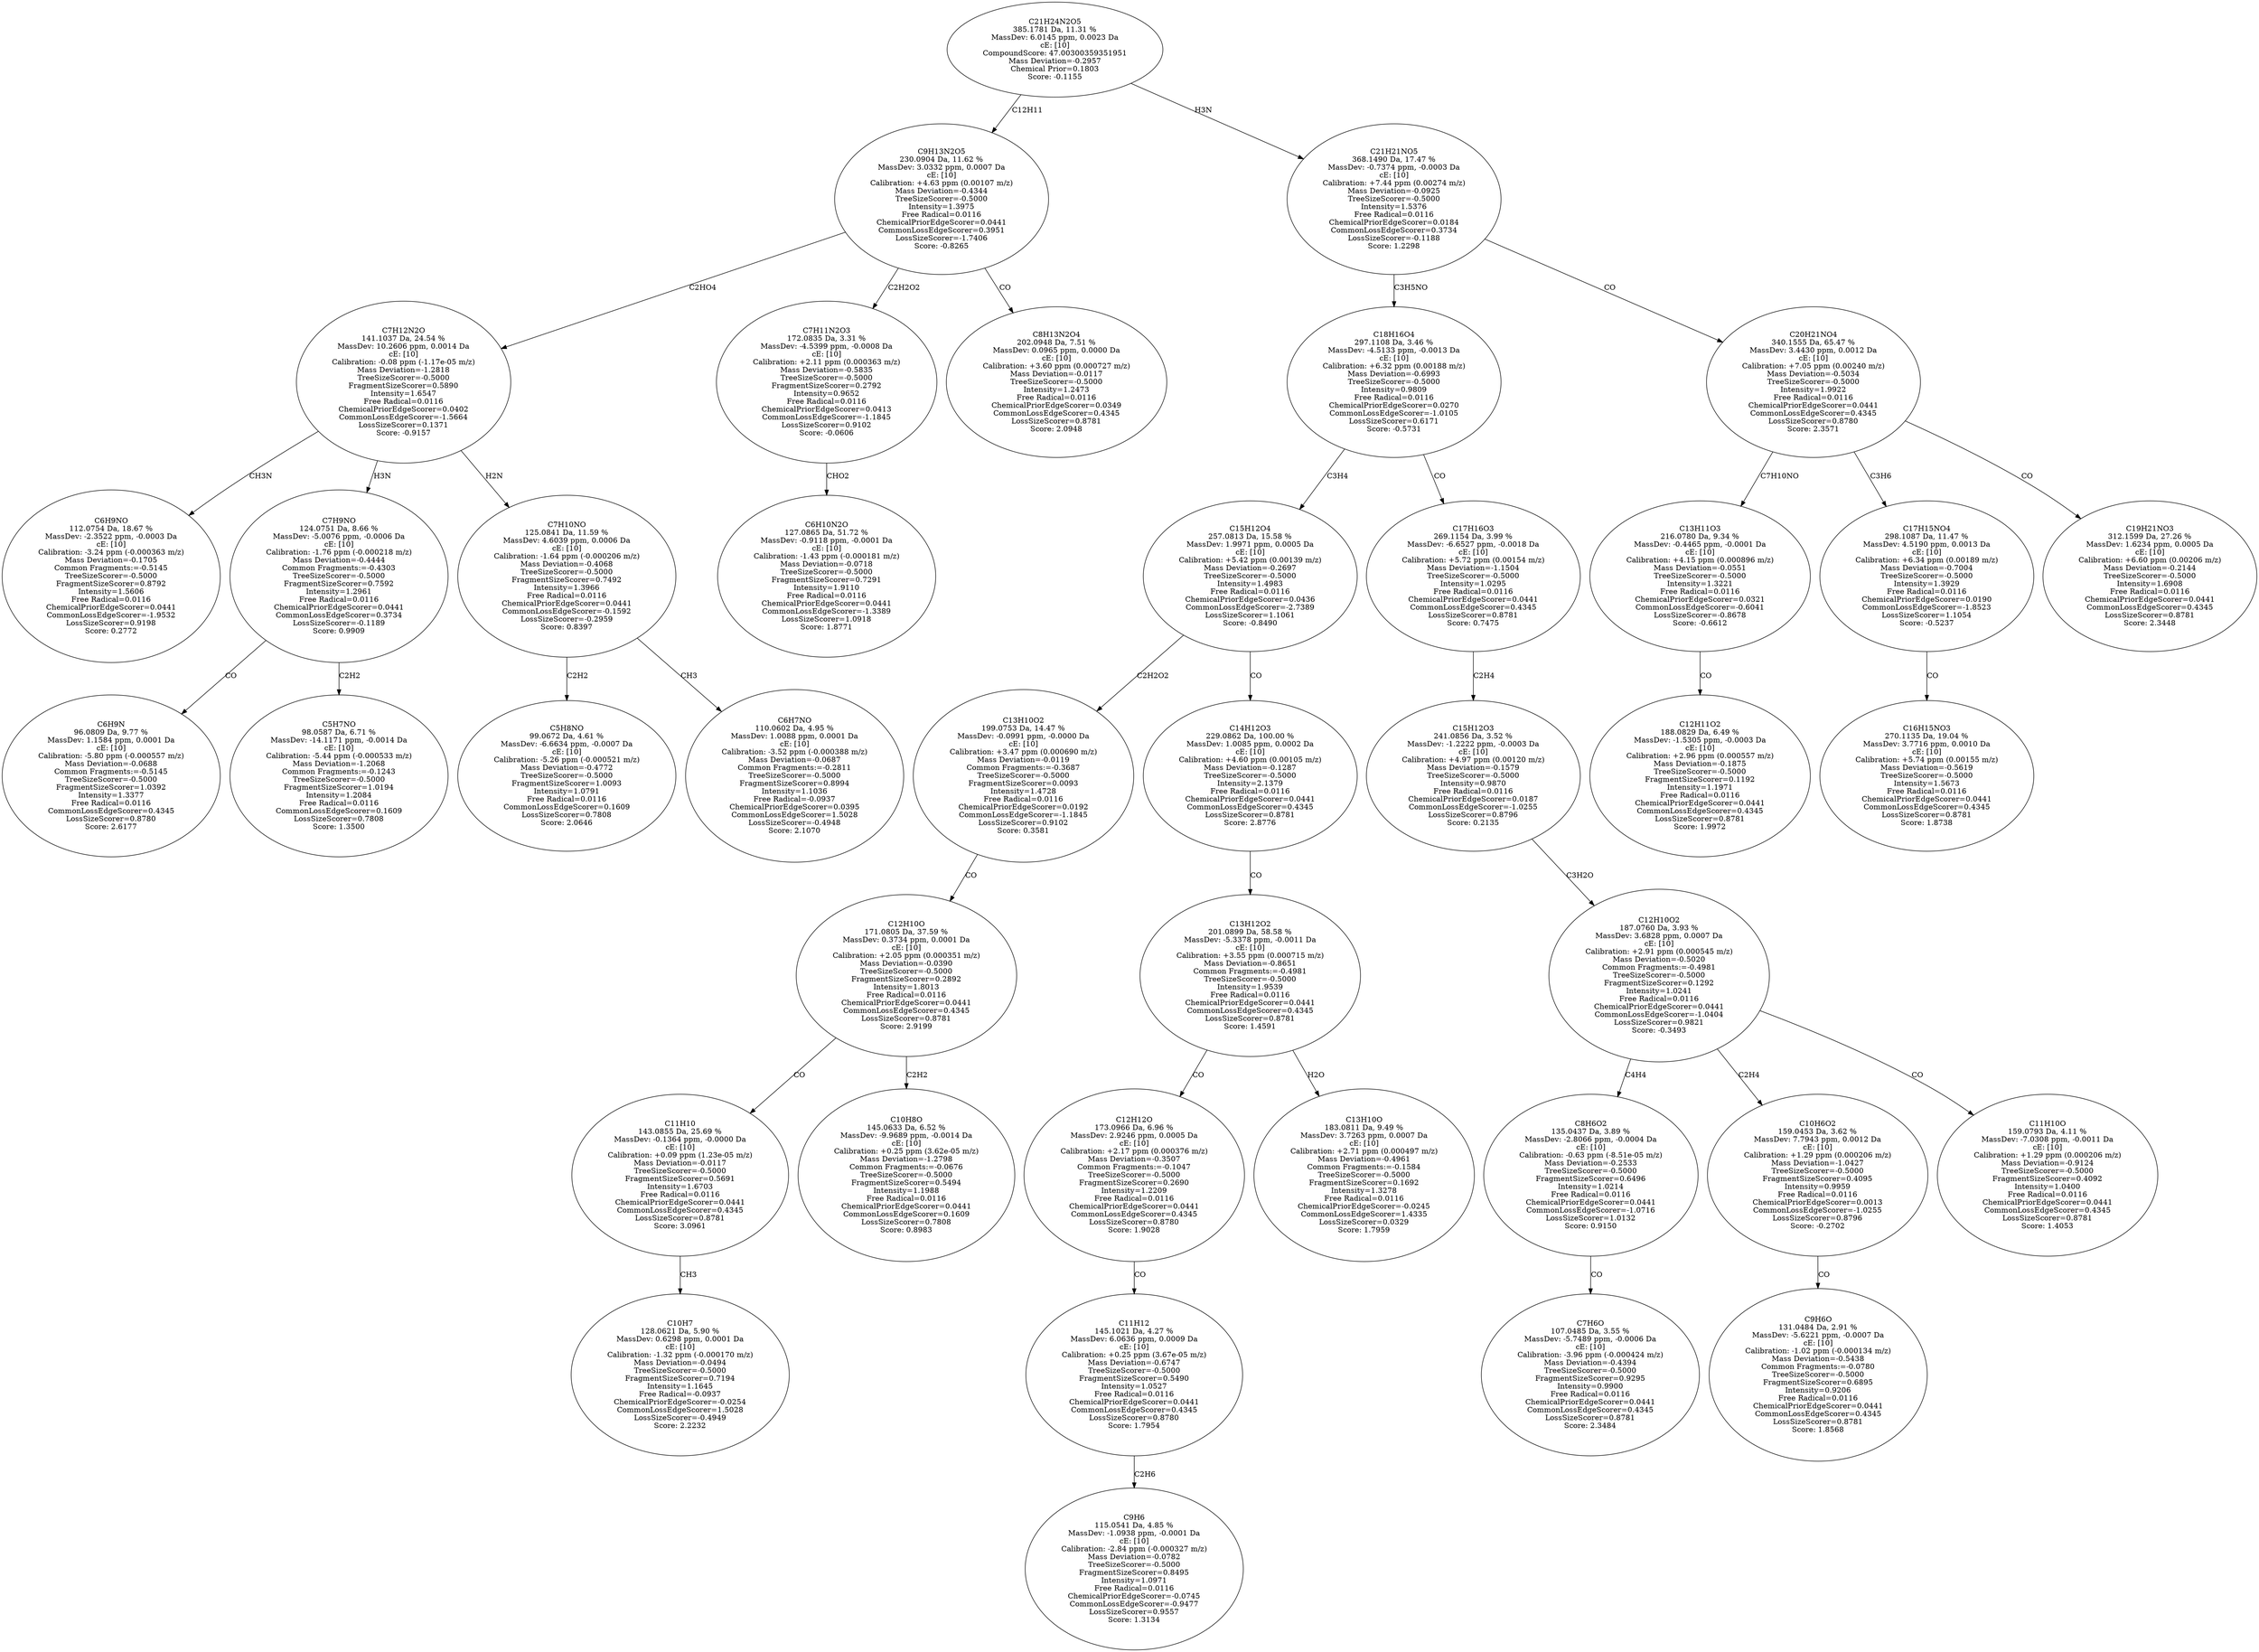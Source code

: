 strict digraph {
v1 [label="C6H9NO\n112.0754 Da, 18.67 %\nMassDev: -2.3522 ppm, -0.0003 Da\ncE: [10]\nCalibration: -3.24 ppm (-0.000363 m/z)\nMass Deviation=-0.1705\nCommon Fragments:=-0.5145\nTreeSizeScorer=-0.5000\nFragmentSizeScorer=0.8792\nIntensity=1.5606\nFree Radical=0.0116\nChemicalPriorEdgeScorer=0.0441\nCommonLossEdgeScorer=-1.9532\nLossSizeScorer=0.9198\nScore: 0.2772"];
v2 [label="C6H9N\n96.0809 Da, 9.77 %\nMassDev: 1.1584 ppm, 0.0001 Da\ncE: [10]\nCalibration: -5.80 ppm (-0.000557 m/z)\nMass Deviation=-0.0688\nCommon Fragments:=-0.5145\nTreeSizeScorer=-0.5000\nFragmentSizeScorer=1.0392\nIntensity=1.3377\nFree Radical=0.0116\nCommonLossEdgeScorer=0.4345\nLossSizeScorer=0.8780\nScore: 2.6177"];
v3 [label="C5H7NO\n98.0587 Da, 6.71 %\nMassDev: -14.1171 ppm, -0.0014 Da\ncE: [10]\nCalibration: -5.44 ppm (-0.000533 m/z)\nMass Deviation=-1.2068\nCommon Fragments:=-0.1243\nTreeSizeScorer=-0.5000\nFragmentSizeScorer=1.0194\nIntensity=1.2084\nFree Radical=0.0116\nCommonLossEdgeScorer=0.1609\nLossSizeScorer=0.7808\nScore: 1.3500"];
v4 [label="C7H9NO\n124.0751 Da, 8.66 %\nMassDev: -5.0076 ppm, -0.0006 Da\ncE: [10]\nCalibration: -1.76 ppm (-0.000218 m/z)\nMass Deviation=-0.4444\nCommon Fragments:=-0.4303\nTreeSizeScorer=-0.5000\nFragmentSizeScorer=0.7592\nIntensity=1.2961\nFree Radical=0.0116\nChemicalPriorEdgeScorer=0.0441\nCommonLossEdgeScorer=0.3734\nLossSizeScorer=-0.1189\nScore: 0.9909"];
v5 [label="C5H8NO\n99.0672 Da, 4.61 %\nMassDev: -6.6634 ppm, -0.0007 Da\ncE: [10]\nCalibration: -5.26 ppm (-0.000521 m/z)\nMass Deviation=-0.4772\nTreeSizeScorer=-0.5000\nFragmentSizeScorer=1.0093\nIntensity=1.0791\nFree Radical=0.0116\nCommonLossEdgeScorer=0.1609\nLossSizeScorer=0.7808\nScore: 2.0646"];
v6 [label="C6H7NO\n110.0602 Da, 4.95 %\nMassDev: 1.0088 ppm, 0.0001 Da\ncE: [10]\nCalibration: -3.52 ppm (-0.000388 m/z)\nMass Deviation=-0.0687\nCommon Fragments:=-0.2811\nTreeSizeScorer=-0.5000\nFragmentSizeScorer=0.8994\nIntensity=1.1036\nFree Radical=-0.0937\nChemicalPriorEdgeScorer=0.0395\nCommonLossEdgeScorer=1.5028\nLossSizeScorer=-0.4948\nScore: 2.1070"];
v7 [label="C7H10NO\n125.0841 Da, 11.59 %\nMassDev: 4.6039 ppm, 0.0006 Da\ncE: [10]\nCalibration: -1.64 ppm (-0.000206 m/z)\nMass Deviation=-0.4068\nTreeSizeScorer=-0.5000\nFragmentSizeScorer=0.7492\nIntensity=1.3966\nFree Radical=0.0116\nChemicalPriorEdgeScorer=0.0441\nCommonLossEdgeScorer=-0.1592\nLossSizeScorer=-0.2959\nScore: 0.8397"];
v8 [label="C7H12N2O\n141.1037 Da, 24.54 %\nMassDev: 10.2606 ppm, 0.0014 Da\ncE: [10]\nCalibration: -0.08 ppm (-1.17e-05 m/z)\nMass Deviation=-1.2818\nTreeSizeScorer=-0.5000\nFragmentSizeScorer=0.5890\nIntensity=1.6547\nFree Radical=0.0116\nChemicalPriorEdgeScorer=0.0402\nCommonLossEdgeScorer=-1.5664\nLossSizeScorer=0.1371\nScore: -0.9157"];
v9 [label="C6H10N2O\n127.0865 Da, 51.72 %\nMassDev: -0.9118 ppm, -0.0001 Da\ncE: [10]\nCalibration: -1.43 ppm (-0.000181 m/z)\nMass Deviation=-0.0718\nTreeSizeScorer=-0.5000\nFragmentSizeScorer=0.7291\nIntensity=1.9110\nFree Radical=0.0116\nChemicalPriorEdgeScorer=0.0441\nCommonLossEdgeScorer=-1.3389\nLossSizeScorer=1.0918\nScore: 1.8771"];
v10 [label="C7H11N2O3\n172.0835 Da, 3.31 %\nMassDev: -4.5399 ppm, -0.0008 Da\ncE: [10]\nCalibration: +2.11 ppm (0.000363 m/z)\nMass Deviation=-0.5835\nTreeSizeScorer=-0.5000\nFragmentSizeScorer=0.2792\nIntensity=0.9652\nFree Radical=0.0116\nChemicalPriorEdgeScorer=0.0413\nCommonLossEdgeScorer=-1.1845\nLossSizeScorer=0.9102\nScore: -0.0606"];
v11 [label="C8H13N2O4\n202.0948 Da, 7.51 %\nMassDev: 0.0965 ppm, 0.0000 Da\ncE: [10]\nCalibration: +3.60 ppm (0.000727 m/z)\nMass Deviation=-0.0117\nTreeSizeScorer=-0.5000\nIntensity=1.2473\nFree Radical=0.0116\nChemicalPriorEdgeScorer=0.0349\nCommonLossEdgeScorer=0.4345\nLossSizeScorer=0.8781\nScore: 2.0948"];
v12 [label="C9H13N2O5\n230.0904 Da, 11.62 %\nMassDev: 3.0332 ppm, 0.0007 Da\ncE: [10]\nCalibration: +4.63 ppm (0.00107 m/z)\nMass Deviation=-0.4344\nTreeSizeScorer=-0.5000\nIntensity=1.3975\nFree Radical=0.0116\nChemicalPriorEdgeScorer=0.0441\nCommonLossEdgeScorer=0.3951\nLossSizeScorer=-1.7406\nScore: -0.8265"];
v13 [label="C10H7\n128.0621 Da, 5.90 %\nMassDev: 0.6298 ppm, 0.0001 Da\ncE: [10]\nCalibration: -1.32 ppm (-0.000170 m/z)\nMass Deviation=-0.0494\nTreeSizeScorer=-0.5000\nFragmentSizeScorer=0.7194\nIntensity=1.1645\nFree Radical=-0.0937\nChemicalPriorEdgeScorer=-0.0254\nCommonLossEdgeScorer=1.5028\nLossSizeScorer=-0.4949\nScore: 2.2232"];
v14 [label="C11H10\n143.0855 Da, 25.69 %\nMassDev: -0.1364 ppm, -0.0000 Da\ncE: [10]\nCalibration: +0.09 ppm (1.23e-05 m/z)\nMass Deviation=-0.0117\nTreeSizeScorer=-0.5000\nFragmentSizeScorer=0.5691\nIntensity=1.6703\nFree Radical=0.0116\nChemicalPriorEdgeScorer=0.0441\nCommonLossEdgeScorer=0.4345\nLossSizeScorer=0.8781\nScore: 3.0961"];
v15 [label="C10H8O\n145.0633 Da, 6.52 %\nMassDev: -9.9689 ppm, -0.0014 Da\ncE: [10]\nCalibration: +0.25 ppm (3.62e-05 m/z)\nMass Deviation=-1.2798\nCommon Fragments:=-0.0676\nTreeSizeScorer=-0.5000\nFragmentSizeScorer=0.5494\nIntensity=1.1988\nFree Radical=0.0116\nChemicalPriorEdgeScorer=0.0441\nCommonLossEdgeScorer=0.1609\nLossSizeScorer=0.7808\nScore: 0.8983"];
v16 [label="C12H10O\n171.0805 Da, 37.59 %\nMassDev: 0.3734 ppm, 0.0001 Da\ncE: [10]\nCalibration: +2.05 ppm (0.000351 m/z)\nMass Deviation=-0.0390\nTreeSizeScorer=-0.5000\nFragmentSizeScorer=0.2892\nIntensity=1.8013\nFree Radical=0.0116\nChemicalPriorEdgeScorer=0.0441\nCommonLossEdgeScorer=0.4345\nLossSizeScorer=0.8781\nScore: 2.9199"];
v17 [label="C13H10O2\n199.0753 Da, 14.47 %\nMassDev: -0.0991 ppm, -0.0000 Da\ncE: [10]\nCalibration: +3.47 ppm (0.000690 m/z)\nMass Deviation=-0.0119\nCommon Fragments:=-0.3687\nTreeSizeScorer=-0.5000\nFragmentSizeScorer=0.0093\nIntensity=1.4728\nFree Radical=0.0116\nChemicalPriorEdgeScorer=0.0192\nCommonLossEdgeScorer=-1.1845\nLossSizeScorer=0.9102\nScore: 0.3581"];
v18 [label="C9H6\n115.0541 Da, 4.85 %\nMassDev: -1.0938 ppm, -0.0001 Da\ncE: [10]\nCalibration: -2.84 ppm (-0.000327 m/z)\nMass Deviation=-0.0782\nTreeSizeScorer=-0.5000\nFragmentSizeScorer=0.8495\nIntensity=1.0971\nFree Radical=0.0116\nChemicalPriorEdgeScorer=-0.0745\nCommonLossEdgeScorer=-0.9477\nLossSizeScorer=0.9557\nScore: 1.3134"];
v19 [label="C11H12\n145.1021 Da, 4.27 %\nMassDev: 6.0636 ppm, 0.0009 Da\ncE: [10]\nCalibration: +0.25 ppm (3.67e-05 m/z)\nMass Deviation=-0.6747\nTreeSizeScorer=-0.5000\nFragmentSizeScorer=0.5490\nIntensity=1.0527\nFree Radical=0.0116\nChemicalPriorEdgeScorer=0.0441\nCommonLossEdgeScorer=0.4345\nLossSizeScorer=0.8780\nScore: 1.7954"];
v20 [label="C12H12O\n173.0966 Da, 6.96 %\nMassDev: 2.9246 ppm, 0.0005 Da\ncE: [10]\nCalibration: +2.17 ppm (0.000376 m/z)\nMass Deviation=-0.3507\nCommon Fragments:=-0.1047\nTreeSizeScorer=-0.5000\nFragmentSizeScorer=0.2690\nIntensity=1.2209\nFree Radical=0.0116\nChemicalPriorEdgeScorer=0.0441\nCommonLossEdgeScorer=0.4345\nLossSizeScorer=0.8780\nScore: 1.9028"];
v21 [label="C13H10O\n183.0811 Da, 9.49 %\nMassDev: 3.7263 ppm, 0.0007 Da\ncE: [10]\nCalibration: +2.71 ppm (0.000497 m/z)\nMass Deviation=-0.4961\nCommon Fragments:=-0.1584\nTreeSizeScorer=-0.5000\nFragmentSizeScorer=0.1692\nIntensity=1.3278\nFree Radical=0.0116\nChemicalPriorEdgeScorer=-0.0245\nCommonLossEdgeScorer=1.4335\nLossSizeScorer=0.0329\nScore: 1.7959"];
v22 [label="C13H12O2\n201.0899 Da, 58.58 %\nMassDev: -5.3378 ppm, -0.0011 Da\ncE: [10]\nCalibration: +3.55 ppm (0.000715 m/z)\nMass Deviation=-0.8651\nCommon Fragments:=-0.4981\nTreeSizeScorer=-0.5000\nIntensity=1.9539\nFree Radical=0.0116\nChemicalPriorEdgeScorer=0.0441\nCommonLossEdgeScorer=0.4345\nLossSizeScorer=0.8781\nScore: 1.4591"];
v23 [label="C14H12O3\n229.0862 Da, 100.00 %\nMassDev: 1.0085 ppm, 0.0002 Da\ncE: [10]\nCalibration: +4.60 ppm (0.00105 m/z)\nMass Deviation=-0.1287\nTreeSizeScorer=-0.5000\nIntensity=2.1379\nFree Radical=0.0116\nChemicalPriorEdgeScorer=0.0441\nCommonLossEdgeScorer=0.4345\nLossSizeScorer=0.8781\nScore: 2.8776"];
v24 [label="C15H12O4\n257.0813 Da, 15.58 %\nMassDev: 1.9971 ppm, 0.0005 Da\ncE: [10]\nCalibration: +5.42 ppm (0.00139 m/z)\nMass Deviation=-0.2697\nTreeSizeScorer=-0.5000\nIntensity=1.4983\nFree Radical=0.0116\nChemicalPriorEdgeScorer=0.0436\nCommonLossEdgeScorer=-2.7389\nLossSizeScorer=1.1061\nScore: -0.8490"];
v25 [label="C7H6O\n107.0485 Da, 3.55 %\nMassDev: -5.7489 ppm, -0.0006 Da\ncE: [10]\nCalibration: -3.96 ppm (-0.000424 m/z)\nMass Deviation=-0.4394\nTreeSizeScorer=-0.5000\nFragmentSizeScorer=0.9295\nIntensity=0.9900\nFree Radical=0.0116\nChemicalPriorEdgeScorer=0.0441\nCommonLossEdgeScorer=0.4345\nLossSizeScorer=0.8781\nScore: 2.3484"];
v26 [label="C8H6O2\n135.0437 Da, 3.89 %\nMassDev: -2.8066 ppm, -0.0004 Da\ncE: [10]\nCalibration: -0.63 ppm (-8.51e-05 m/z)\nMass Deviation=-0.2533\nTreeSizeScorer=-0.5000\nFragmentSizeScorer=0.6496\nIntensity=1.0214\nFree Radical=0.0116\nChemicalPriorEdgeScorer=0.0441\nCommonLossEdgeScorer=-1.0716\nLossSizeScorer=1.0132\nScore: 0.9150"];
v27 [label="C9H6O\n131.0484 Da, 2.91 %\nMassDev: -5.6221 ppm, -0.0007 Da\ncE: [10]\nCalibration: -1.02 ppm (-0.000134 m/z)\nMass Deviation=-0.5438\nCommon Fragments:=-0.0780\nTreeSizeScorer=-0.5000\nFragmentSizeScorer=0.6895\nIntensity=0.9206\nFree Radical=0.0116\nChemicalPriorEdgeScorer=0.0441\nCommonLossEdgeScorer=0.4345\nLossSizeScorer=0.8781\nScore: 1.8568"];
v28 [label="C10H6O2\n159.0453 Da, 3.62 %\nMassDev: 7.7943 ppm, 0.0012 Da\ncE: [10]\nCalibration: +1.29 ppm (0.000206 m/z)\nMass Deviation=-1.0427\nTreeSizeScorer=-0.5000\nFragmentSizeScorer=0.4095\nIntensity=0.9959\nFree Radical=0.0116\nChemicalPriorEdgeScorer=0.0013\nCommonLossEdgeScorer=-1.0255\nLossSizeScorer=0.8796\nScore: -0.2702"];
v29 [label="C11H10O\n159.0793 Da, 4.11 %\nMassDev: -7.0308 ppm, -0.0011 Da\ncE: [10]\nCalibration: +1.29 ppm (0.000206 m/z)\nMass Deviation=-0.9124\nTreeSizeScorer=-0.5000\nFragmentSizeScorer=0.4092\nIntensity=1.0400\nFree Radical=0.0116\nChemicalPriorEdgeScorer=0.0441\nCommonLossEdgeScorer=0.4345\nLossSizeScorer=0.8781\nScore: 1.4053"];
v30 [label="C12H10O2\n187.0760 Da, 3.93 %\nMassDev: 3.6828 ppm, 0.0007 Da\ncE: [10]\nCalibration: +2.91 ppm (0.000545 m/z)\nMass Deviation=-0.5020\nCommon Fragments:=-0.4981\nTreeSizeScorer=-0.5000\nFragmentSizeScorer=0.1292\nIntensity=1.0241\nFree Radical=0.0116\nChemicalPriorEdgeScorer=0.0441\nCommonLossEdgeScorer=-1.0404\nLossSizeScorer=0.9821\nScore: -0.3493"];
v31 [label="C15H12O3\n241.0856 Da, 3.52 %\nMassDev: -1.2222 ppm, -0.0003 Da\ncE: [10]\nCalibration: +4.97 ppm (0.00120 m/z)\nMass Deviation=-0.1579\nTreeSizeScorer=-0.5000\nIntensity=0.9870\nFree Radical=0.0116\nChemicalPriorEdgeScorer=0.0187\nCommonLossEdgeScorer=-1.0255\nLossSizeScorer=0.8796\nScore: 0.2135"];
v32 [label="C17H16O3\n269.1154 Da, 3.99 %\nMassDev: -6.6527 ppm, -0.0018 Da\ncE: [10]\nCalibration: +5.72 ppm (0.00154 m/z)\nMass Deviation=-1.1504\nTreeSizeScorer=-0.5000\nIntensity=1.0295\nFree Radical=0.0116\nChemicalPriorEdgeScorer=0.0441\nCommonLossEdgeScorer=0.4345\nLossSizeScorer=0.8781\nScore: 0.7475"];
v33 [label="C18H16O4\n297.1108 Da, 3.46 %\nMassDev: -4.5133 ppm, -0.0013 Da\ncE: [10]\nCalibration: +6.32 ppm (0.00188 m/z)\nMass Deviation=-0.6993\nTreeSizeScorer=-0.5000\nIntensity=0.9809\nFree Radical=0.0116\nChemicalPriorEdgeScorer=0.0270\nCommonLossEdgeScorer=-1.0105\nLossSizeScorer=0.6171\nScore: -0.5731"];
v34 [label="C12H11O2\n188.0829 Da, 6.49 %\nMassDev: -1.5305 ppm, -0.0003 Da\ncE: [10]\nCalibration: +2.96 ppm (0.000557 m/z)\nMass Deviation=-0.1875\nTreeSizeScorer=-0.5000\nFragmentSizeScorer=0.1192\nIntensity=1.1971\nFree Radical=0.0116\nChemicalPriorEdgeScorer=0.0441\nCommonLossEdgeScorer=0.4345\nLossSizeScorer=0.8781\nScore: 1.9972"];
v35 [label="C13H11O3\n216.0780 Da, 9.34 %\nMassDev: -0.4465 ppm, -0.0001 Da\ncE: [10]\nCalibration: +4.15 ppm (0.000896 m/z)\nMass Deviation=-0.0551\nTreeSizeScorer=-0.5000\nIntensity=1.3221\nFree Radical=0.0116\nChemicalPriorEdgeScorer=0.0321\nCommonLossEdgeScorer=-0.6041\nLossSizeScorer=-0.8678\nScore: -0.6612"];
v36 [label="C16H15NO3\n270.1135 Da, 19.04 %\nMassDev: 3.7716 ppm, 0.0010 Da\ncE: [10]\nCalibration: +5.74 ppm (0.00155 m/z)\nMass Deviation=-0.5619\nTreeSizeScorer=-0.5000\nIntensity=1.5673\nFree Radical=0.0116\nChemicalPriorEdgeScorer=0.0441\nCommonLossEdgeScorer=0.4345\nLossSizeScorer=0.8781\nScore: 1.8738"];
v37 [label="C17H15NO4\n298.1087 Da, 11.47 %\nMassDev: 4.5190 ppm, 0.0013 Da\ncE: [10]\nCalibration: +6.34 ppm (0.00189 m/z)\nMass Deviation=-0.7004\nTreeSizeScorer=-0.5000\nIntensity=1.3929\nFree Radical=0.0116\nChemicalPriorEdgeScorer=0.0190\nCommonLossEdgeScorer=-1.8523\nLossSizeScorer=1.1054\nScore: -0.5237"];
v38 [label="C19H21NO3\n312.1599 Da, 27.26 %\nMassDev: 1.6234 ppm, 0.0005 Da\ncE: [10]\nCalibration: +6.60 ppm (0.00206 m/z)\nMass Deviation=-0.2144\nTreeSizeScorer=-0.5000\nIntensity=1.6908\nFree Radical=0.0116\nChemicalPriorEdgeScorer=0.0441\nCommonLossEdgeScorer=0.4345\nLossSizeScorer=0.8781\nScore: 2.3448"];
v39 [label="C20H21NO4\n340.1555 Da, 65.47 %\nMassDev: 3.4430 ppm, 0.0012 Da\ncE: [10]\nCalibration: +7.05 ppm (0.00240 m/z)\nMass Deviation=-0.5034\nTreeSizeScorer=-0.5000\nIntensity=1.9922\nFree Radical=0.0116\nChemicalPriorEdgeScorer=0.0441\nCommonLossEdgeScorer=0.4345\nLossSizeScorer=0.8780\nScore: 2.3571"];
v40 [label="C21H21NO5\n368.1490 Da, 17.47 %\nMassDev: -0.7374 ppm, -0.0003 Da\ncE: [10]\nCalibration: +7.44 ppm (0.00274 m/z)\nMass Deviation=-0.0925\nTreeSizeScorer=-0.5000\nIntensity=1.5376\nFree Radical=0.0116\nChemicalPriorEdgeScorer=0.0184\nCommonLossEdgeScorer=0.3734\nLossSizeScorer=-0.1188\nScore: 1.2298"];
v41 [label="C21H24N2O5\n385.1781 Da, 11.31 %\nMassDev: 6.0145 ppm, 0.0023 Da\ncE: [10]\nCompoundScore: 47.00300359351951\nMass Deviation=-0.2957\nChemical Prior=0.1803\nScore: -0.1155"];
v8 -> v1 [label="CH3N"];
v4 -> v2 [label="CO"];
v4 -> v3 [label="C2H2"];
v8 -> v4 [label="H3N"];
v7 -> v5 [label="C2H2"];
v7 -> v6 [label="CH3"];
v8 -> v7 [label="H2N"];
v12 -> v8 [label="C2HO4"];
v10 -> v9 [label="CHO2"];
v12 -> v10 [label="C2H2O2"];
v12 -> v11 [label="CO"];
v41 -> v12 [label="C12H11"];
v14 -> v13 [label="CH3"];
v16 -> v14 [label="CO"];
v16 -> v15 [label="C2H2"];
v17 -> v16 [label="CO"];
v24 -> v17 [label="C2H2O2"];
v19 -> v18 [label="C2H6"];
v20 -> v19 [label="CO"];
v22 -> v20 [label="CO"];
v22 -> v21 [label="H2O"];
v23 -> v22 [label="CO"];
v24 -> v23 [label="CO"];
v33 -> v24 [label="C3H4"];
v26 -> v25 [label="CO"];
v30 -> v26 [label="C4H4"];
v28 -> v27 [label="CO"];
v30 -> v28 [label="C2H4"];
v30 -> v29 [label="CO"];
v31 -> v30 [label="C3H2O"];
v32 -> v31 [label="C2H4"];
v33 -> v32 [label="CO"];
v40 -> v33 [label="C3H5NO"];
v35 -> v34 [label="CO"];
v39 -> v35 [label="C7H10NO"];
v37 -> v36 [label="CO"];
v39 -> v37 [label="C3H6"];
v39 -> v38 [label="CO"];
v40 -> v39 [label="CO"];
v41 -> v40 [label="H3N"];
}
